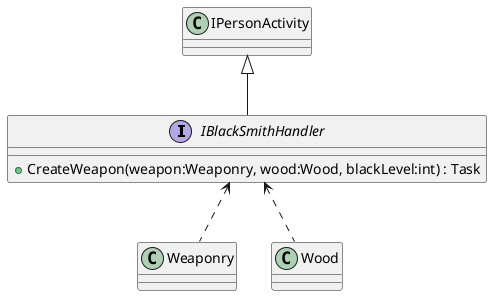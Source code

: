 @startuml
interface IBlackSmithHandler {
    + CreateWeapon(weapon:Weaponry, wood:Wood, blackLevel:int) : Task
}
IPersonActivity <|-- IBlackSmithHandler
IBlackSmithHandler <.. Weaponry
IBlackSmithHandler <.. Wood

@enduml
